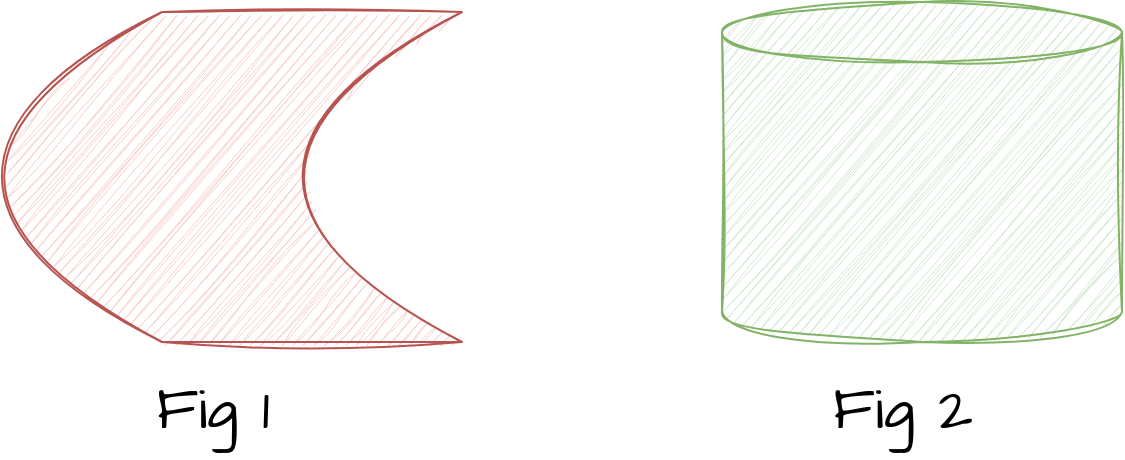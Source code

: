 <mxfile version="24.0.7" type="github">
  <diagram name="Page-1" id="dRB1ol5z7apqpLcJG9-d">
    <mxGraphModel dx="1259" dy="-961" grid="1" gridSize="10" guides="1" tooltips="1" connect="1" arrows="1" fold="1" page="1" pageScale="1" pageWidth="1169" pageHeight="1654" math="0" shadow="0">
      <root>
        <mxCell id="0" />
        <mxCell id="1" parent="0" />
        <mxCell id="vY0MrAUsdMieRHSW__W9-1" value="" style="shape=cylinder3;whiteSpace=wrap;html=1;boundedLbl=1;backgroundOutline=1;size=15;sketch=1;hachureGap=4;jiggle=2;curveFitting=1;fontFamily=Architects Daughter;fontSource=https%3A%2F%2Ffonts.googleapis.com%2Fcss%3Ffamily%3DArchitects%2BDaughter;fillColor=#d5e8d4;strokeColor=#82b366;" vertex="1" parent="1">
          <mxGeometry x="680" y="1710" width="200" height="170" as="geometry" />
        </mxCell>
        <mxCell id="vY0MrAUsdMieRHSW__W9-2" value="" style="shape=dataStorage;whiteSpace=wrap;html=1;fixedSize=1;sketch=1;hachureGap=4;jiggle=2;curveFitting=1;fontFamily=Architects Daughter;fontSource=https%3A%2F%2Ffonts.googleapis.com%2Fcss%3Ffamily%3DArchitects%2BDaughter;size=80;fillColor=#f8cecc;strokeColor=#b85450;" vertex="1" parent="1">
          <mxGeometry x="320" y="1715" width="230" height="165" as="geometry" />
        </mxCell>
        <mxCell id="vY0MrAUsdMieRHSW__W9-3" value="Fig 1" style="text;html=1;align=center;verticalAlign=middle;resizable=0;points=[];autosize=1;strokeColor=none;fillColor=none;fontFamily=Architects Daughter;fontSource=https%3A%2F%2Ffonts.googleapis.com%2Fcss%3Ffamily%3DArchitects%2BDaughter;fontSize=30;" vertex="1" parent="1">
          <mxGeometry x="385" y="1888" width="80" height="50" as="geometry" />
        </mxCell>
        <mxCell id="vY0MrAUsdMieRHSW__W9-4" value="Fig 2" style="text;html=1;align=center;verticalAlign=middle;resizable=0;points=[];autosize=1;strokeColor=none;fillColor=none;fontFamily=Architects Daughter;fontSource=https%3A%2F%2Ffonts.googleapis.com%2Fcss%3Ffamily%3DArchitects%2BDaughter;fontSize=30;" vertex="1" parent="1">
          <mxGeometry x="725" y="1888" width="90" height="50" as="geometry" />
        </mxCell>
      </root>
    </mxGraphModel>
  </diagram>
</mxfile>
